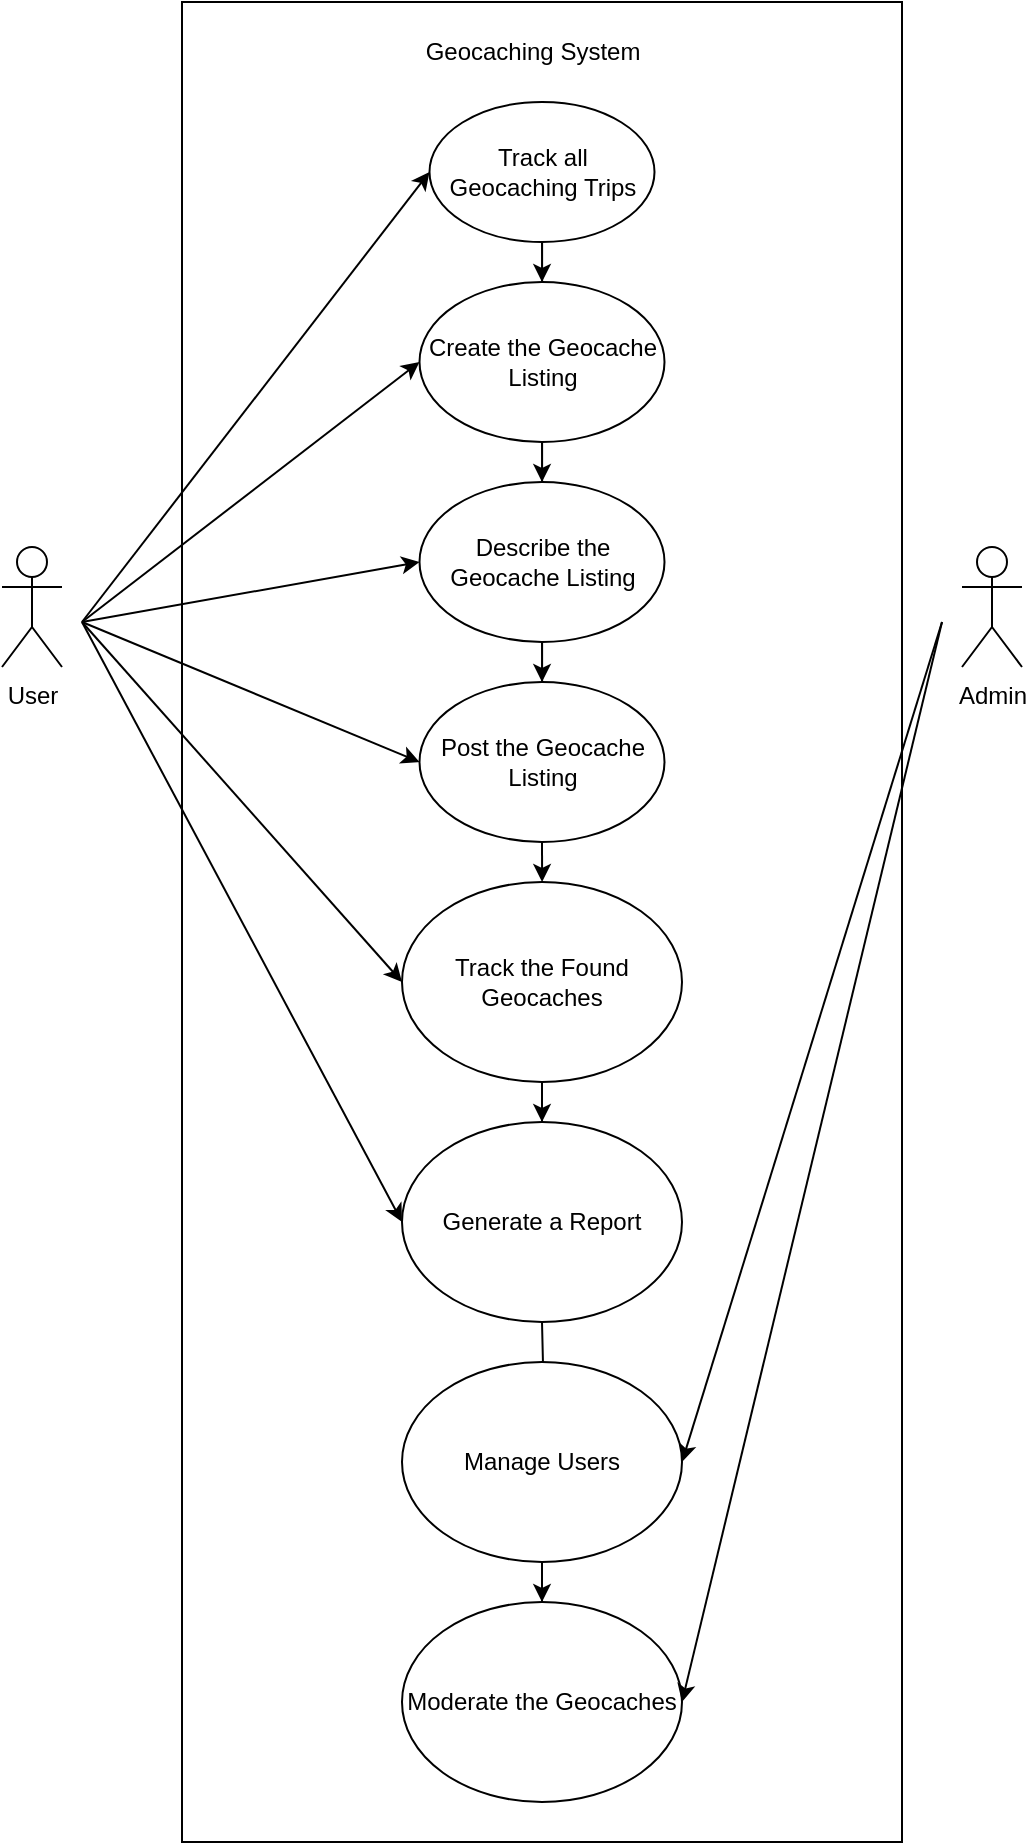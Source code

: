<mxfile version="26.1.0">
  <diagram name="Page-1" id="jA-SHVTrYB5z4xGWOonv">
    <mxGraphModel dx="1674" dy="752" grid="1" gridSize="10" guides="1" tooltips="1" connect="1" arrows="1" fold="1" page="1" pageScale="1" pageWidth="4681" pageHeight="3300" math="0" shadow="0">
      <root>
        <mxCell id="0" />
        <mxCell id="1" parent="0" />
        <mxCell id="W4nhyIR7IbMh0G7S9cnD-2" value="User" style="shape=umlActor;verticalLabelPosition=bottom;verticalAlign=top;html=1;outlineConnect=0;" parent="1" vertex="1">
          <mxGeometry x="520" y="342.5" width="30" height="60" as="geometry" />
        </mxCell>
        <mxCell id="W4nhyIR7IbMh0G7S9cnD-3" value="Admin" style="shape=umlActor;verticalLabelPosition=bottom;verticalAlign=top;html=1;outlineConnect=0;" parent="1" vertex="1">
          <mxGeometry x="1000" y="342.5" width="30" height="60" as="geometry" />
        </mxCell>
        <mxCell id="W4nhyIR7IbMh0G7S9cnD-4" value="" style="rounded=0;whiteSpace=wrap;html=1;direction=south;" parent="1" vertex="1">
          <mxGeometry x="610" y="70" width="360" height="920" as="geometry" />
        </mxCell>
        <mxCell id="W4nhyIR7IbMh0G7S9cnD-6" value="" style="endArrow=classic;html=1;rounded=0;entryX=0;entryY=0.5;entryDx=0;entryDy=0;" parent="1" target="W4nhyIR7IbMh0G7S9cnD-9" edge="1">
          <mxGeometry width="50" height="50" relative="1" as="geometry">
            <mxPoint x="560" y="380" as="sourcePoint" />
            <mxPoint x="745" y="148.75" as="targetPoint" />
          </mxGeometry>
        </mxCell>
        <mxCell id="W4nhyIR7IbMh0G7S9cnD-7" value="" style="endArrow=classic;html=1;rounded=0;entryX=1;entryY=0.5;entryDx=0;entryDy=0;" parent="1" target="W4nhyIR7IbMh0G7S9cnD-26" edge="1">
          <mxGeometry width="50" height="50" relative="1" as="geometry">
            <mxPoint x="990" y="380" as="sourcePoint" />
            <mxPoint x="835" y="148.75" as="targetPoint" />
          </mxGeometry>
        </mxCell>
        <mxCell id="W4nhyIR7IbMh0G7S9cnD-12" value="" style="edgeStyle=orthogonalEdgeStyle;rounded=0;orthogonalLoop=1;jettySize=auto;html=1;" parent="1" source="W4nhyIR7IbMh0G7S9cnD-9" target="W4nhyIR7IbMh0G7S9cnD-11" edge="1">
          <mxGeometry relative="1" as="geometry" />
        </mxCell>
        <mxCell id="W4nhyIR7IbMh0G7S9cnD-9" value="Track all Geocaching Trips" style="ellipse;whiteSpace=wrap;html=1;" parent="1" vertex="1">
          <mxGeometry x="733.75" y="120" width="112.5" height="70" as="geometry" />
        </mxCell>
        <mxCell id="W4nhyIR7IbMh0G7S9cnD-15" value="" style="edgeStyle=orthogonalEdgeStyle;rounded=0;orthogonalLoop=1;jettySize=auto;html=1;" parent="1" source="W4nhyIR7IbMh0G7S9cnD-11" target="W4nhyIR7IbMh0G7S9cnD-14" edge="1">
          <mxGeometry relative="1" as="geometry" />
        </mxCell>
        <mxCell id="W4nhyIR7IbMh0G7S9cnD-11" value="Create the Geocache Listing" style="ellipse;whiteSpace=wrap;html=1;" parent="1" vertex="1">
          <mxGeometry x="728.75" y="210" width="122.5" height="80" as="geometry" />
        </mxCell>
        <mxCell id="W4nhyIR7IbMh0G7S9cnD-17" value="" style="edgeStyle=orthogonalEdgeStyle;rounded=0;orthogonalLoop=1;jettySize=auto;html=1;" parent="1" source="W4nhyIR7IbMh0G7S9cnD-14" target="W4nhyIR7IbMh0G7S9cnD-16" edge="1">
          <mxGeometry relative="1" as="geometry" />
        </mxCell>
        <mxCell id="W4nhyIR7IbMh0G7S9cnD-14" value="Describe the Geocache Listing" style="ellipse;whiteSpace=wrap;html=1;" parent="1" vertex="1">
          <mxGeometry x="728.75" y="310" width="122.5" height="80" as="geometry" />
        </mxCell>
        <mxCell id="W4nhyIR7IbMh0G7S9cnD-19" value="" style="edgeStyle=orthogonalEdgeStyle;rounded=0;orthogonalLoop=1;jettySize=auto;html=1;" parent="1" source="W4nhyIR7IbMh0G7S9cnD-16" target="W4nhyIR7IbMh0G7S9cnD-18" edge="1">
          <mxGeometry relative="1" as="geometry" />
        </mxCell>
        <mxCell id="W4nhyIR7IbMh0G7S9cnD-16" value="Post the Geocache Listing" style="ellipse;whiteSpace=wrap;html=1;" parent="1" vertex="1">
          <mxGeometry x="728.75" y="410" width="122.5" height="80" as="geometry" />
        </mxCell>
        <mxCell id="W4nhyIR7IbMh0G7S9cnD-21" value="" style="edgeStyle=orthogonalEdgeStyle;rounded=0;orthogonalLoop=1;jettySize=auto;html=1;" parent="1" source="W4nhyIR7IbMh0G7S9cnD-18" target="W4nhyIR7IbMh0G7S9cnD-20" edge="1">
          <mxGeometry relative="1" as="geometry" />
        </mxCell>
        <mxCell id="W4nhyIR7IbMh0G7S9cnD-18" value="Track the Found Geocaches" style="ellipse;whiteSpace=wrap;html=1;" parent="1" vertex="1">
          <mxGeometry x="720" y="510" width="140" height="100" as="geometry" />
        </mxCell>
        <mxCell id="W4nhyIR7IbMh0G7S9cnD-20" value="Generate a Report" style="ellipse;whiteSpace=wrap;html=1;" parent="1" vertex="1">
          <mxGeometry x="720" y="630" width="140" height="100" as="geometry" />
        </mxCell>
        <mxCell id="W4nhyIR7IbMh0G7S9cnD-24" value="" style="edgeStyle=orthogonalEdgeStyle;rounded=0;orthogonalLoop=1;jettySize=auto;html=1;" parent="1" target="W4nhyIR7IbMh0G7S9cnD-26" edge="1">
          <mxGeometry relative="1" as="geometry">
            <mxPoint x="790" y="730" as="sourcePoint" />
          </mxGeometry>
        </mxCell>
        <mxCell id="W4nhyIR7IbMh0G7S9cnD-25" value="" style="edgeStyle=orthogonalEdgeStyle;rounded=0;orthogonalLoop=1;jettySize=auto;html=1;" parent="1" source="W4nhyIR7IbMh0G7S9cnD-26" target="W4nhyIR7IbMh0G7S9cnD-27" edge="1">
          <mxGeometry relative="1" as="geometry" />
        </mxCell>
        <mxCell id="W4nhyIR7IbMh0G7S9cnD-26" value="Manage Users" style="ellipse;whiteSpace=wrap;html=1;" parent="1" vertex="1">
          <mxGeometry x="720" y="750" width="140" height="100" as="geometry" />
        </mxCell>
        <mxCell id="W4nhyIR7IbMh0G7S9cnD-27" value="Moderate the Geocaches" style="ellipse;whiteSpace=wrap;html=1;" parent="1" vertex="1">
          <mxGeometry x="720" y="870" width="140" height="100" as="geometry" />
        </mxCell>
        <mxCell id="W4nhyIR7IbMh0G7S9cnD-28" value="" style="endArrow=classic;html=1;rounded=0;entryX=1;entryY=0.5;entryDx=0;entryDy=0;" parent="1" target="W4nhyIR7IbMh0G7S9cnD-27" edge="1">
          <mxGeometry width="50" height="50" relative="1" as="geometry">
            <mxPoint x="990" y="380" as="sourcePoint" />
            <mxPoint x="870" y="810" as="targetPoint" />
          </mxGeometry>
        </mxCell>
        <mxCell id="W4nhyIR7IbMh0G7S9cnD-29" value="" style="endArrow=classic;html=1;rounded=0;entryX=0;entryY=0.5;entryDx=0;entryDy=0;" parent="1" target="W4nhyIR7IbMh0G7S9cnD-11" edge="1">
          <mxGeometry width="50" height="50" relative="1" as="geometry">
            <mxPoint x="560" y="380" as="sourcePoint" />
            <mxPoint x="744" y="165" as="targetPoint" />
          </mxGeometry>
        </mxCell>
        <mxCell id="W4nhyIR7IbMh0G7S9cnD-30" value="" style="endArrow=classic;html=1;rounded=0;entryX=0;entryY=0.5;entryDx=0;entryDy=0;" parent="1" target="W4nhyIR7IbMh0G7S9cnD-14" edge="1">
          <mxGeometry width="50" height="50" relative="1" as="geometry">
            <mxPoint x="560" y="380" as="sourcePoint" />
            <mxPoint x="754" y="175" as="targetPoint" />
          </mxGeometry>
        </mxCell>
        <mxCell id="W4nhyIR7IbMh0G7S9cnD-31" value="" style="endArrow=classic;html=1;rounded=0;entryX=0;entryY=0.5;entryDx=0;entryDy=0;" parent="1" target="W4nhyIR7IbMh0G7S9cnD-16" edge="1">
          <mxGeometry width="50" height="50" relative="1" as="geometry">
            <mxPoint x="560" y="380" as="sourcePoint" />
            <mxPoint x="764" y="185" as="targetPoint" />
          </mxGeometry>
        </mxCell>
        <mxCell id="W4nhyIR7IbMh0G7S9cnD-32" value="" style="endArrow=classic;html=1;rounded=0;entryX=0;entryY=0.5;entryDx=0;entryDy=0;" parent="1" target="W4nhyIR7IbMh0G7S9cnD-18" edge="1">
          <mxGeometry width="50" height="50" relative="1" as="geometry">
            <mxPoint x="560" y="380" as="sourcePoint" />
            <mxPoint x="774" y="195" as="targetPoint" />
          </mxGeometry>
        </mxCell>
        <mxCell id="W4nhyIR7IbMh0G7S9cnD-33" value="" style="endArrow=classic;html=1;rounded=0;entryX=0;entryY=0.5;entryDx=0;entryDy=0;" parent="1" target="W4nhyIR7IbMh0G7S9cnD-20" edge="1">
          <mxGeometry width="50" height="50" relative="1" as="geometry">
            <mxPoint x="560" y="380" as="sourcePoint" />
            <mxPoint x="784" y="205" as="targetPoint" />
          </mxGeometry>
        </mxCell>
        <mxCell id="cJoaispaoDbM7I6KeClg-1" value="Geocaching System" style="text;html=1;align=center;verticalAlign=middle;resizable=0;points=[];autosize=1;strokeColor=none;fillColor=none;" parent="1" vertex="1">
          <mxGeometry x="720" y="80" width="130" height="30" as="geometry" />
        </mxCell>
      </root>
    </mxGraphModel>
  </diagram>
</mxfile>
